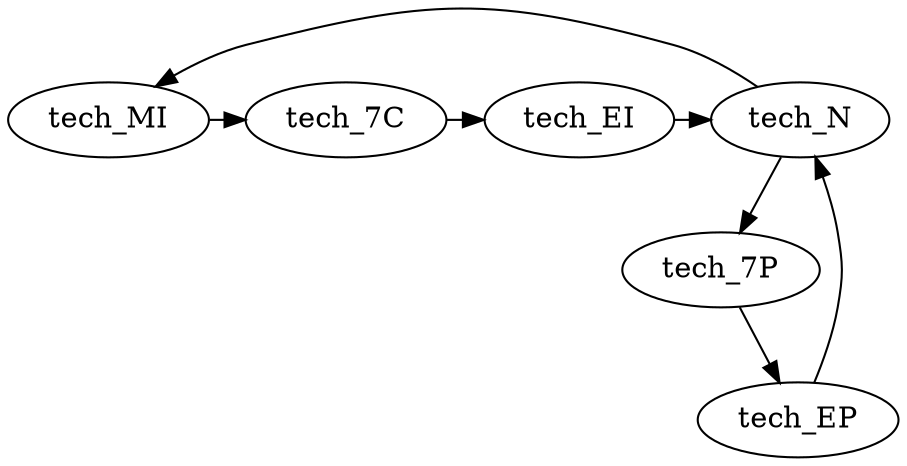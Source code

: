 

digraph G {
	style=bold;
	subgraph iv_room {
		tech_MI -> tech_7C rank=same;
		tech_7C -> tech_EI rank=same;
		tech_EI -> tech_N;
		tech_N -> tech_MI;
	}
	subgraph p_desk {
		tech_7P -> tech_EP;
		tech_EP -> tech_N;
		tech_N -> tech_7P;
	}
}